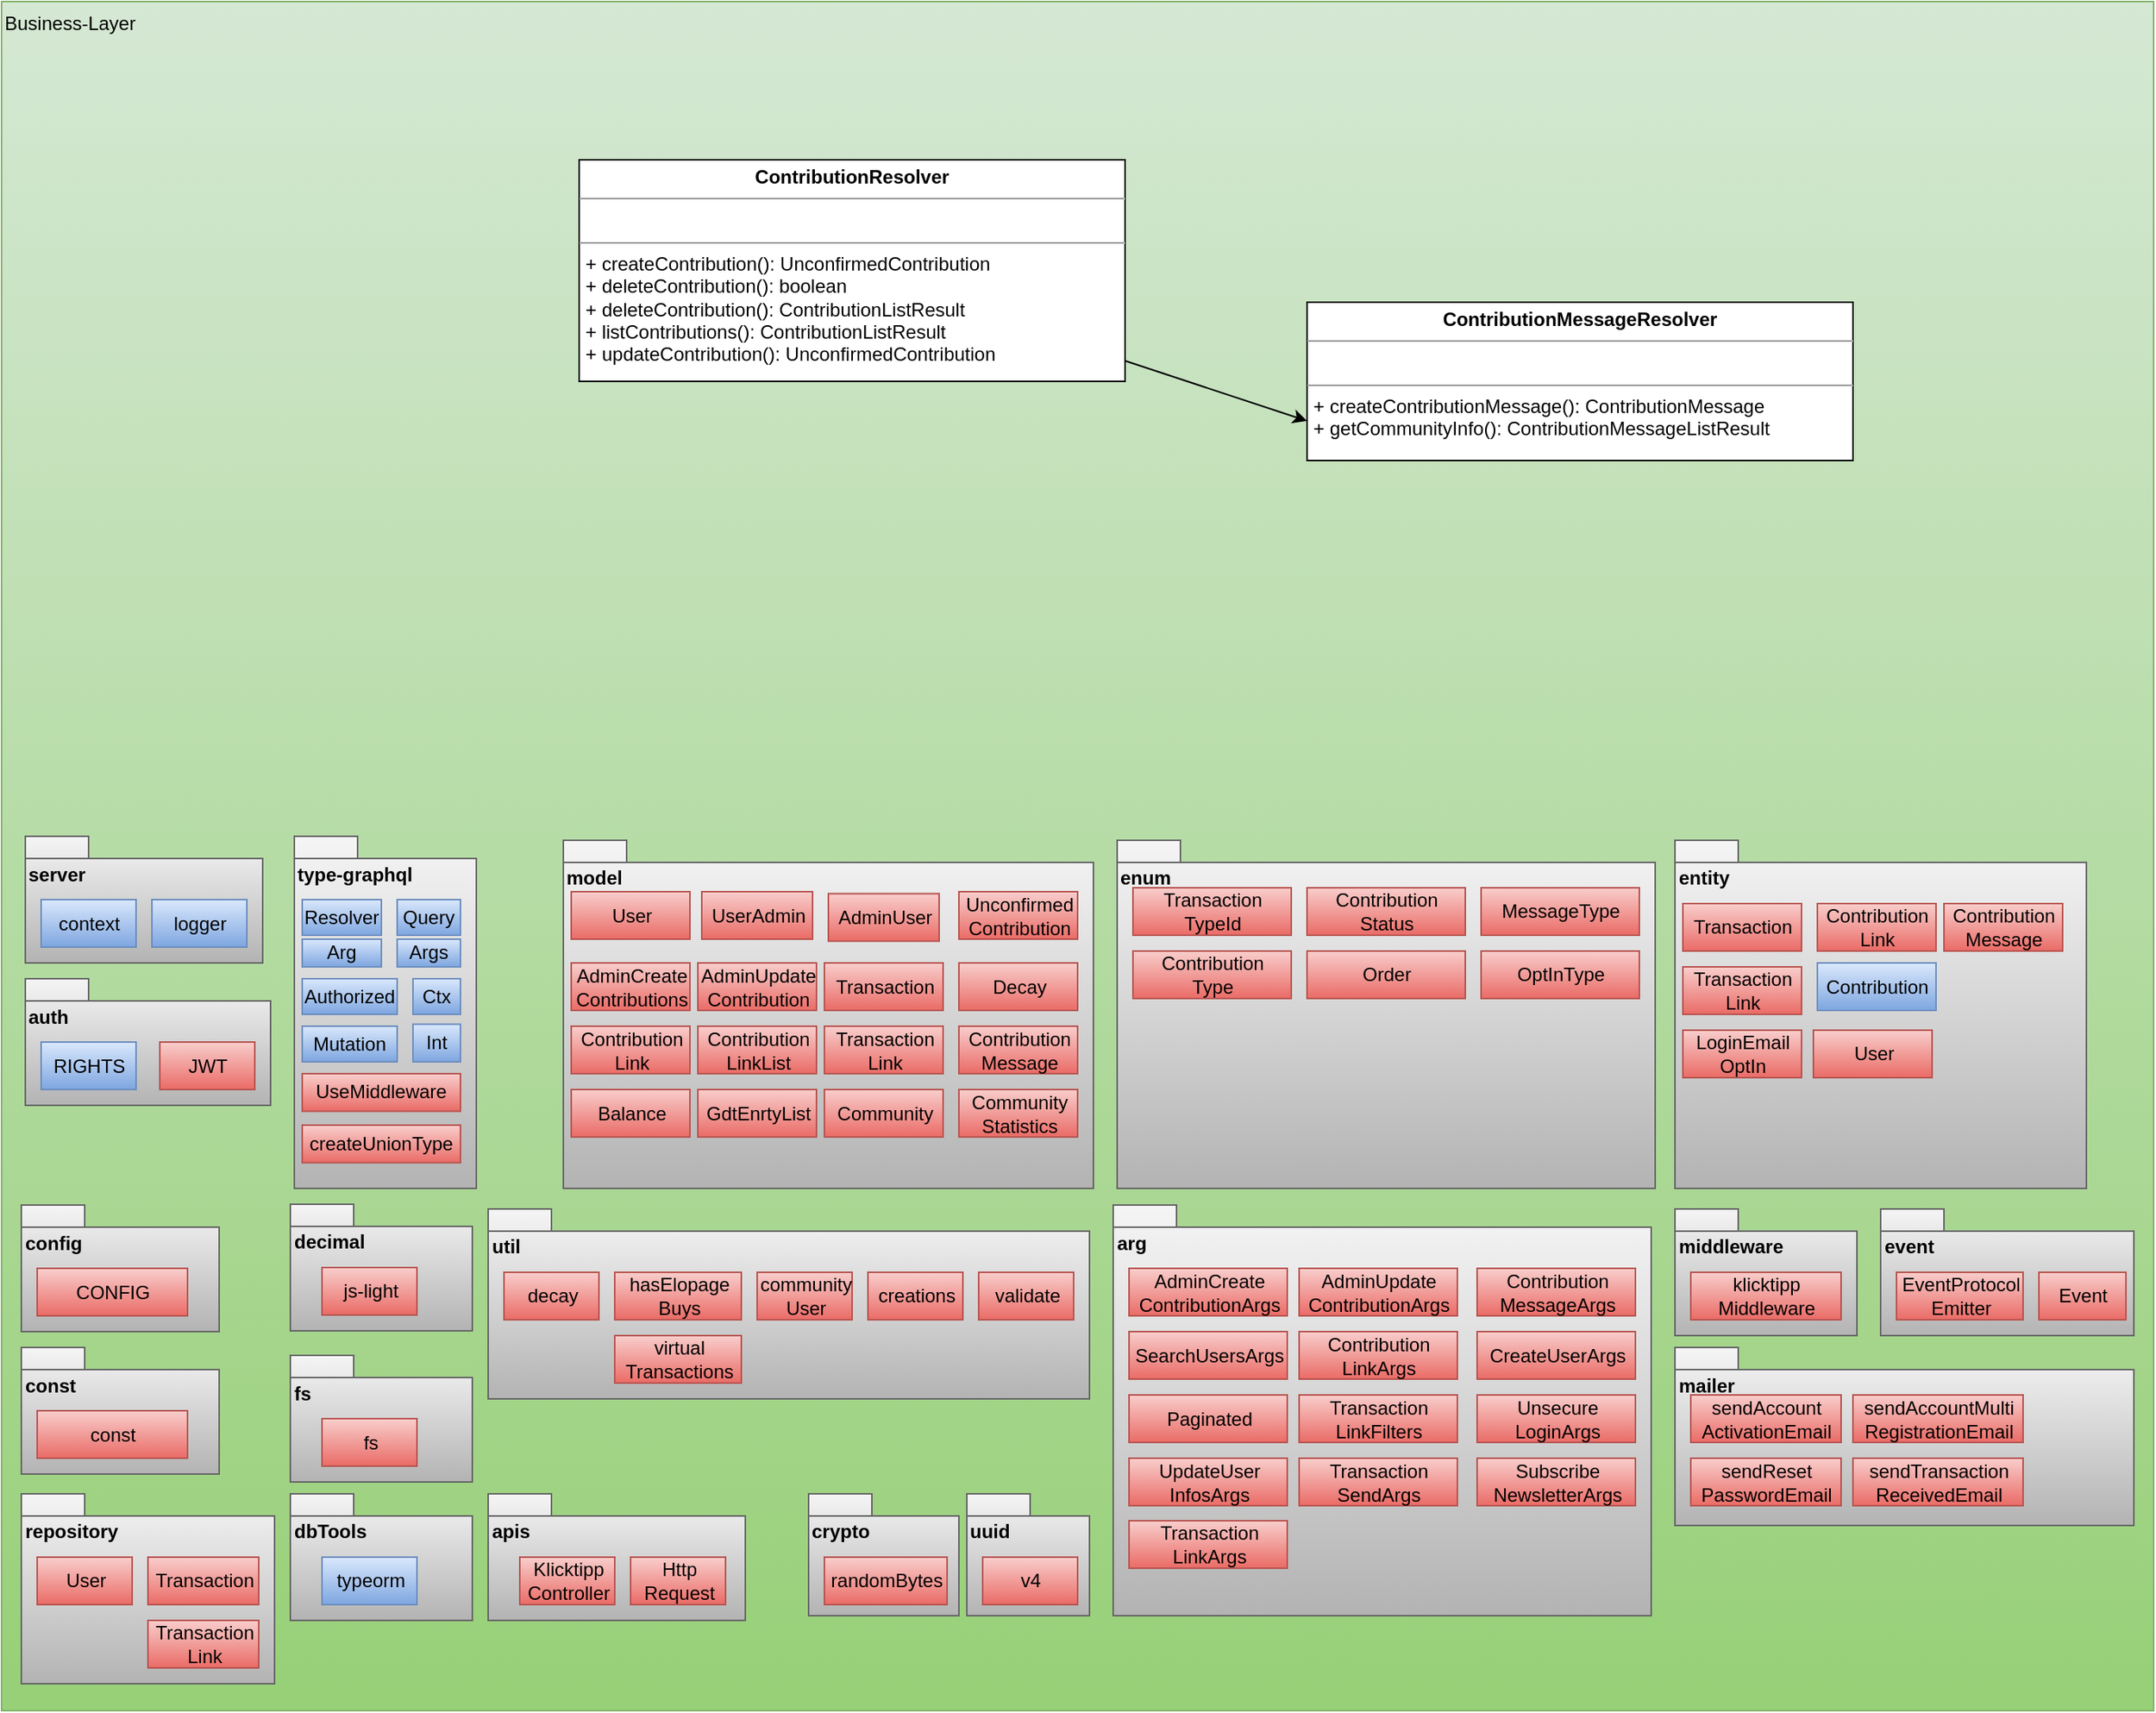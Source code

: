 <mxfile>
    <diagram id="ShO7q3t4R8ToIVqjYavh" name="Seite-1">
        <mxGraphModel dx="1022" dy="800" grid="1" gridSize="10" guides="1" tooltips="1" connect="1" arrows="1" fold="1" page="1" pageScale="1" pageWidth="2336" pageHeight="1654" math="0" shadow="0">
            <root>
                <mxCell id="0"/>
                <mxCell id="1" parent="0"/>
                <mxCell id="2" value="Business-Layer" style="rounded=0;whiteSpace=wrap;html=1;fillColor=#d5e8d4;strokeColor=#82b366;gradientColor=#97d077;align=left;verticalAlign=top;" parent="1" vertex="1">
                    <mxGeometry x="40" y="80" width="1360" height="1080" as="geometry"/>
                </mxCell>
                <mxCell id="15" value="server" style="shape=folder;fontStyle=1;spacingTop=10;tabWidth=40;tabHeight=14;tabPosition=left;html=1;align=left;verticalAlign=top;fillColor=#f5f5f5;gradientColor=#b3b3b3;strokeColor=#666666;" parent="1" vertex="1">
                    <mxGeometry x="55" y="607.5" width="150" height="80" as="geometry"/>
                </mxCell>
                <mxCell id="14" value="context" style="html=1;fillColor=#dae8fc;gradientColor=#7ea6e0;strokeColor=#6c8ebf;" parent="1" vertex="1">
                    <mxGeometry x="65" y="647.5" width="60" height="30" as="geometry"/>
                </mxCell>
                <mxCell id="16" value="logger" style="html=1;fillColor=#dae8fc;gradientColor=#7ea6e0;strokeColor=#6c8ebf;" parent="1" vertex="1">
                    <mxGeometry x="135" y="647.5" width="60" height="30" as="geometry"/>
                </mxCell>
                <mxCell id="17" value="model" style="shape=folder;fontStyle=1;spacingTop=10;tabWidth=40;tabHeight=14;tabPosition=left;html=1;align=left;verticalAlign=top;fillColor=#f5f5f5;gradientColor=#b3b3b3;strokeColor=#666666;" parent="1" vertex="1">
                    <mxGeometry x="395" y="610" width="335" height="220" as="geometry"/>
                </mxCell>
                <mxCell id="24" value="auth" style="shape=folder;fontStyle=1;spacingTop=10;tabWidth=40;tabHeight=14;tabPosition=left;html=1;align=left;verticalAlign=top;fillColor=#f5f5f5;gradientColor=#b3b3b3;strokeColor=#666666;" parent="1" vertex="1">
                    <mxGeometry x="55" y="697.5" width="155" height="80" as="geometry"/>
                </mxCell>
                <mxCell id="25" value="RIGHTS" style="html=1;fillColor=#dae8fc;gradientColor=#7ea6e0;strokeColor=#6c8ebf;" parent="1" vertex="1">
                    <mxGeometry x="65" y="737.5" width="60" height="30" as="geometry"/>
                </mxCell>
                <mxCell id="26" value="repository" style="shape=folder;fontStyle=1;spacingTop=10;tabWidth=40;tabHeight=14;tabPosition=left;html=1;align=left;verticalAlign=top;fillColor=#f5f5f5;gradientColor=#b3b3b3;strokeColor=#666666;" parent="1" vertex="1">
                    <mxGeometry x="52.5" y="1023" width="160" height="120" as="geometry"/>
                </mxCell>
                <mxCell id="27" value="User" style="html=1;fillColor=#f8cecc;gradientColor=#ea6b66;strokeColor=#b85450;" parent="1" vertex="1">
                    <mxGeometry x="62.5" y="1063" width="60" height="30" as="geometry"/>
                </mxCell>
                <mxCell id="28" value="arg" style="shape=folder;fontStyle=1;spacingTop=10;tabWidth=40;tabHeight=14;tabPosition=left;html=1;align=left;verticalAlign=top;fillColor=#f5f5f5;gradientColor=#b3b3b3;strokeColor=#666666;" parent="1" vertex="1">
                    <mxGeometry x="742.5" y="840.5" width="340" height="259.5" as="geometry"/>
                </mxCell>
                <mxCell id="29" value="AdminCreate&lt;br&gt;ContributionArgs" style="html=1;fillColor=#f8cecc;gradientColor=#ea6b66;strokeColor=#b85450;" parent="1" vertex="1">
                    <mxGeometry x="752.5" y="880.5" width="100" height="30" as="geometry"/>
                </mxCell>
                <mxCell id="30" value="AdminUpdate&lt;br&gt;ContributionArgs" style="html=1;fillColor=#f8cecc;gradientColor=#ea6b66;strokeColor=#b85450;" parent="1" vertex="1">
                    <mxGeometry x="860" y="880.5" width="100" height="30" as="geometry"/>
                </mxCell>
                <mxCell id="32" value="SearchUsersArgs" style="html=1;fillColor=#f8cecc;gradientColor=#ea6b66;strokeColor=#b85450;" parent="1" vertex="1">
                    <mxGeometry x="752.5" y="920.5" width="100" height="30" as="geometry"/>
                </mxCell>
                <mxCell id="33" value="Contribution&lt;br&gt;LinkArgs" style="html=1;fillColor=#f8cecc;gradientColor=#ea6b66;strokeColor=#b85450;" parent="1" vertex="1">
                    <mxGeometry x="860" y="920.5" width="100" height="30" as="geometry"/>
                </mxCell>
                <mxCell id="34" value="entity" style="shape=folder;fontStyle=1;spacingTop=10;tabWidth=40;tabHeight=14;tabPosition=left;html=1;align=left;verticalAlign=top;fillColor=#f5f5f5;gradientColor=#b3b3b3;strokeColor=#666666;" parent="1" vertex="1">
                    <mxGeometry x="1097.5" y="610" width="260" height="220" as="geometry"/>
                </mxCell>
                <mxCell id="35" value="Transaction" style="html=1;fillColor=#f8cecc;gradientColor=#ea6b66;strokeColor=#b85450;" parent="1" vertex="1">
                    <mxGeometry x="1102.5" y="650" width="75" height="30" as="geometry"/>
                </mxCell>
                <mxCell id="36" value="Contribution&lt;br&gt;Link" style="html=1;fillColor=#f8cecc;gradientColor=#ea6b66;strokeColor=#b85450;" parent="1" vertex="1">
                    <mxGeometry x="1187.5" y="650" width="75" height="30" as="geometry"/>
                </mxCell>
                <mxCell id="37" value="Transaction&lt;br&gt;Link" style="html=1;fillColor=#f8cecc;gradientColor=#ea6b66;strokeColor=#b85450;" parent="1" vertex="1">
                    <mxGeometry x="1102.5" y="690" width="75" height="30" as="geometry"/>
                </mxCell>
                <mxCell id="40" value="Transaction" style="html=1;fillColor=#f8cecc;gradientColor=#ea6b66;strokeColor=#b85450;" parent="1" vertex="1">
                    <mxGeometry x="132.5" y="1063" width="70" height="30" as="geometry"/>
                </mxCell>
                <mxCell id="43" value="Contribution" style="html=1;fillColor=#dae8fc;gradientColor=#7ea6e0;strokeColor=#6c8ebf;" parent="1" vertex="1">
                    <mxGeometry x="1187.5" y="687.5" width="75" height="30" as="geometry"/>
                </mxCell>
                <mxCell id="45" value="LoginEmail&lt;br&gt;OptIn" style="html=1;fillColor=#f8cecc;gradientColor=#ea6b66;strokeColor=#b85450;" parent="1" vertex="1">
                    <mxGeometry x="1102.5" y="730" width="75" height="30" as="geometry"/>
                </mxCell>
                <mxCell id="46" value="User" style="html=1;fillColor=#f8cecc;gradientColor=#ea6b66;strokeColor=#b85450;" parent="1" vertex="1">
                    <mxGeometry x="1185" y="730" width="75" height="30" as="geometry"/>
                </mxCell>
                <mxCell id="48" value="enum" style="shape=folder;fontStyle=1;spacingTop=10;tabWidth=40;tabHeight=14;tabPosition=left;html=1;align=left;verticalAlign=top;fillColor=#f5f5f5;gradientColor=#b3b3b3;strokeColor=#666666;" parent="1" vertex="1">
                    <mxGeometry x="745" y="610" width="340" height="220" as="geometry"/>
                </mxCell>
                <mxCell id="49" value="Transaction&lt;br&gt;TypeId" style="html=1;fillColor=#f8cecc;gradientColor=#ea6b66;strokeColor=#b85450;" parent="1" vertex="1">
                    <mxGeometry x="755" y="640" width="100" height="30" as="geometry"/>
                </mxCell>
                <mxCell id="50" value="Contribution&lt;br&gt;Type" style="html=1;fillColor=#f8cecc;gradientColor=#ea6b66;strokeColor=#b85450;" parent="1" vertex="1">
                    <mxGeometry x="755" y="680" width="100" height="30" as="geometry"/>
                </mxCell>
                <mxCell id="51" value="Contribution&lt;br&gt;Status" style="html=1;fillColor=#dae8fc;gradientColor=#7ea6e0;strokeColor=#6c8ebf;" parent="1" vertex="1">
                    <mxGeometry x="865" y="640" width="100" height="30" as="geometry"/>
                </mxCell>
                <mxCell id="53" value="Paginated" style="html=1;fillColor=#dae8fc;gradientColor=#7ea6e0;strokeColor=#6c8ebf;" parent="1" vertex="1">
                    <mxGeometry x="752.5" y="960.5" width="100" height="30" as="geometry"/>
                </mxCell>
                <mxCell id="54" value="Transaction&lt;br&gt;LinkFilters" style="html=1;fillColor=#f8cecc;gradientColor=#ea6b66;strokeColor=#b85450;" parent="1" vertex="1">
                    <mxGeometry x="860" y="960.5" width="100" height="30" as="geometry"/>
                </mxCell>
                <mxCell id="55" value="Order" style="html=1;fillColor=#dae8fc;gradientColor=#7ea6e0;strokeColor=#6c8ebf;" parent="1" vertex="1">
                    <mxGeometry x="865" y="680" width="100" height="30" as="geometry"/>
                </mxCell>
                <mxCell id="59" value="mailer" style="shape=folder;fontStyle=1;spacingTop=10;tabWidth=40;tabHeight=14;tabPosition=left;html=1;align=left;verticalAlign=top;fillColor=#f5f5f5;gradientColor=#b3b3b3;strokeColor=#666666;" parent="1" vertex="1">
                    <mxGeometry x="1097.5" y="930.5" width="290" height="112.5" as="geometry"/>
                </mxCell>
                <mxCell id="60" value="sendAccount&lt;br&gt;ActivationEmail" style="html=1;fillColor=#f8cecc;gradientColor=#ea6b66;strokeColor=#b85450;" parent="1" vertex="1">
                    <mxGeometry x="1107.5" y="960.5" width="95" height="30" as="geometry"/>
                </mxCell>
                <mxCell id="61" value="config" style="shape=folder;fontStyle=1;spacingTop=10;tabWidth=40;tabHeight=14;tabPosition=left;html=1;align=left;verticalAlign=top;fillColor=#f5f5f5;gradientColor=#b3b3b3;strokeColor=#666666;" parent="1" vertex="1">
                    <mxGeometry x="52.5" y="840.5" width="125" height="80" as="geometry"/>
                </mxCell>
                <mxCell id="62" value="CONFIG" style="html=1;fillColor=#f8cecc;gradientColor=#ea6b66;strokeColor=#b85450;" parent="1" vertex="1">
                    <mxGeometry x="62.5" y="880.5" width="95" height="30" as="geometry"/>
                </mxCell>
                <mxCell id="64" value="const" style="shape=folder;fontStyle=1;spacingTop=10;tabWidth=40;tabHeight=14;tabPosition=left;html=1;align=left;verticalAlign=top;fillColor=#f5f5f5;gradientColor=#b3b3b3;strokeColor=#666666;" parent="1" vertex="1">
                    <mxGeometry x="52.5" y="930.5" width="125" height="80" as="geometry"/>
                </mxCell>
                <mxCell id="65" value="const" style="html=1;fillColor=#f8cecc;gradientColor=#ea6b66;strokeColor=#b85450;" parent="1" vertex="1">
                    <mxGeometry x="62.5" y="970.5" width="95" height="30" as="geometry"/>
                </mxCell>
                <mxCell id="66" value="Contribution&lt;br&gt;Message" style="html=1;fillColor=#dae8fc;gradientColor=#7ea6e0;strokeColor=#6c8ebf;" parent="1" vertex="1">
                    <mxGeometry x="1267.5" y="650" width="75" height="30" as="geometry"/>
                </mxCell>
                <mxCell id="67" value="Contribution&lt;br&gt;MessageArgs" style="html=1;fillColor=#f8cecc;gradientColor=#ea6b66;strokeColor=#b85450;" parent="1" vertex="1">
                    <mxGeometry x="972.5" y="880.5" width="100" height="30" as="geometry"/>
                </mxCell>
                <mxCell id="68" value="MessageType" style="html=1;fillColor=#dae8fc;gradientColor=#7ea6e0;strokeColor=#6c8ebf;" parent="1" vertex="1">
                    <mxGeometry x="975" y="640" width="100" height="30" as="geometry"/>
                </mxCell>
                <mxCell id="70" value="type-graphql" style="shape=folder;fontStyle=1;spacingTop=10;tabWidth=40;tabHeight=14;tabPosition=left;html=1;align=left;verticalAlign=top;fillColor=#f5f5f5;gradientColor=#b3b3b3;strokeColor=#666666;" parent="1" vertex="1">
                    <mxGeometry x="225" y="607.5" width="115" height="222.5" as="geometry"/>
                </mxCell>
                <mxCell id="72" value="dbTools" style="shape=folder;fontStyle=1;spacingTop=10;tabWidth=40;tabHeight=14;tabPosition=left;html=1;align=left;verticalAlign=top;fillColor=#f5f5f5;gradientColor=#b3b3b3;strokeColor=#666666;" parent="1" vertex="1">
                    <mxGeometry x="222.5" y="1023" width="115" height="80" as="geometry"/>
                </mxCell>
                <mxCell id="73" value="typeorm" style="html=1;fillColor=#dae8fc;gradientColor=#7ea6e0;strokeColor=#6c8ebf;" parent="1" vertex="1">
                    <mxGeometry x="242.5" y="1063" width="60" height="30" as="geometry"/>
                </mxCell>
                <mxCell id="76" value="Resolver" style="rounded=0;whiteSpace=wrap;html=1;fillColor=#dae8fc;gradientColor=#7ea6e0;strokeColor=#6c8ebf;" parent="1" vertex="1">
                    <mxGeometry x="230" y="647.5" width="50" height="22.5" as="geometry"/>
                </mxCell>
                <mxCell id="77" value="Query" style="rounded=0;whiteSpace=wrap;html=1;fillColor=#dae8fc;gradientColor=#7ea6e0;strokeColor=#6c8ebf;" parent="1" vertex="1">
                    <mxGeometry x="290" y="647.5" width="40" height="22.5" as="geometry"/>
                </mxCell>
                <mxCell id="79" value="Arg" style="rounded=0;whiteSpace=wrap;html=1;fillColor=#dae8fc;gradientColor=#7ea6e0;strokeColor=#6c8ebf;" parent="1" vertex="1">
                    <mxGeometry x="230" y="672.5" width="50" height="17.5" as="geometry"/>
                </mxCell>
                <mxCell id="80" value="Args" style="rounded=0;whiteSpace=wrap;html=1;fillColor=#dae8fc;gradientColor=#7ea6e0;strokeColor=#6c8ebf;" parent="1" vertex="1">
                    <mxGeometry x="290" y="672.5" width="40" height="17.5" as="geometry"/>
                </mxCell>
                <mxCell id="81" value="Authorized" style="rounded=0;whiteSpace=wrap;html=1;fillColor=#dae8fc;gradientColor=#7ea6e0;strokeColor=#6c8ebf;" parent="1" vertex="1">
                    <mxGeometry x="230" y="697.5" width="60" height="22.5" as="geometry"/>
                </mxCell>
                <mxCell id="82" value="Mutation" style="rounded=0;whiteSpace=wrap;html=1;fillColor=#dae8fc;gradientColor=#7ea6e0;strokeColor=#6c8ebf;" parent="1" vertex="1">
                    <mxGeometry x="230" y="727.5" width="60" height="22.5" as="geometry"/>
                </mxCell>
                <mxCell id="83" value="Ctx" style="rounded=0;whiteSpace=wrap;html=1;fillColor=#dae8fc;gradientColor=#7ea6e0;strokeColor=#6c8ebf;" parent="1" vertex="1">
                    <mxGeometry x="300" y="697.5" width="30" height="22.5" as="geometry"/>
                </mxCell>
                <mxCell id="84" value="fs" style="shape=folder;fontStyle=1;spacingTop=10;tabWidth=40;tabHeight=14;tabPosition=left;html=1;align=left;verticalAlign=top;fillColor=#f5f5f5;gradientColor=#b3b3b3;strokeColor=#666666;" parent="1" vertex="1">
                    <mxGeometry x="222.5" y="935.5" width="115" height="80" as="geometry"/>
                </mxCell>
                <mxCell id="85" value="fs" style="html=1;fillColor=#f8cecc;gradientColor=#ea6b66;strokeColor=#b85450;" parent="1" vertex="1">
                    <mxGeometry x="242.5" y="975.5" width="60" height="30" as="geometry"/>
                </mxCell>
                <mxCell id="86" value="JWT" style="html=1;fillColor=#f8cecc;gradientColor=#ea6b66;strokeColor=#b85450;" parent="1" vertex="1">
                    <mxGeometry x="140" y="737.5" width="60" height="30" as="geometry"/>
                </mxCell>
                <mxCell id="87" value="CreateUserArgs" style="html=1;fillColor=#f8cecc;gradientColor=#ea6b66;strokeColor=#b85450;" parent="1" vertex="1">
                    <mxGeometry x="972.5" y="920.5" width="100" height="30" as="geometry"/>
                </mxCell>
                <mxCell id="88" value="Unsecure&lt;br&gt;LoginArgs" style="html=1;fillColor=#f8cecc;gradientColor=#ea6b66;strokeColor=#b85450;" parent="1" vertex="1">
                    <mxGeometry x="972.5" y="960.5" width="100" height="30" as="geometry"/>
                </mxCell>
                <mxCell id="89" value="UpdateUser&lt;br&gt;InfosArgs" style="html=1;fillColor=#f8cecc;gradientColor=#ea6b66;strokeColor=#b85450;" parent="1" vertex="1">
                    <mxGeometry x="752.5" y="1000.5" width="100" height="30" as="geometry"/>
                </mxCell>
                <mxCell id="90" value="middleware" style="shape=folder;fontStyle=1;spacingTop=10;tabWidth=40;tabHeight=14;tabPosition=left;html=1;align=left;verticalAlign=top;fillColor=#f5f5f5;gradientColor=#b3b3b3;strokeColor=#666666;" parent="1" vertex="1">
                    <mxGeometry x="1097.5" y="843" width="115" height="80" as="geometry"/>
                </mxCell>
                <mxCell id="91" value="klicktipp&lt;br&gt;Middleware" style="html=1;fillColor=#f8cecc;gradientColor=#ea6b66;strokeColor=#b85450;" parent="1" vertex="1">
                    <mxGeometry x="1107.5" y="883" width="95" height="30" as="geometry"/>
                </mxCell>
                <mxCell id="92" value="OptInType" style="html=1;fillColor=#f8cecc;gradientColor=#ea6b66;strokeColor=#b85450;" parent="1" vertex="1">
                    <mxGeometry x="975" y="680" width="100" height="30" as="geometry"/>
                </mxCell>
                <mxCell id="93" value="sendReset&lt;br&gt;PasswordEmail" style="html=1;fillColor=#f8cecc;gradientColor=#ea6b66;strokeColor=#b85450;" parent="1" vertex="1">
                    <mxGeometry x="1107.5" y="1000.5" width="95" height="30" as="geometry"/>
                </mxCell>
                <mxCell id="94" value="sendAccountMulti&lt;br&gt;RegistrationEmail" style="html=1;fillColor=#f8cecc;gradientColor=#ea6b66;strokeColor=#b85450;" parent="1" vertex="1">
                    <mxGeometry x="1210" y="960.5" width="107.5" height="30" as="geometry"/>
                </mxCell>
                <mxCell id="95" value="apis" style="shape=folder;fontStyle=1;spacingTop=10;tabWidth=40;tabHeight=14;tabPosition=left;html=1;align=left;verticalAlign=top;fillColor=#f5f5f5;gradientColor=#b3b3b3;strokeColor=#666666;" parent="1" vertex="1">
                    <mxGeometry x="347.5" y="1023" width="162.5" height="80" as="geometry"/>
                </mxCell>
                <mxCell id="96" value="Klicktipp&lt;br&gt;Controller" style="html=1;fillColor=#f8cecc;gradientColor=#ea6b66;strokeColor=#b85450;" parent="1" vertex="1">
                    <mxGeometry x="367.5" y="1063" width="60" height="30" as="geometry"/>
                </mxCell>
                <mxCell id="97" value="event" style="shape=folder;fontStyle=1;spacingTop=10;tabWidth=40;tabHeight=14;tabPosition=left;html=1;align=left;verticalAlign=top;fillColor=#f5f5f5;gradientColor=#b3b3b3;strokeColor=#666666;" parent="1" vertex="1">
                    <mxGeometry x="1227.5" y="843" width="160" height="80" as="geometry"/>
                </mxCell>
                <mxCell id="98" value="EventProtocol&lt;br&gt;Emitter" style="html=1;fillColor=#f8cecc;gradientColor=#ea6b66;strokeColor=#b85450;" parent="1" vertex="1">
                    <mxGeometry x="1237.5" y="883" width="80" height="30" as="geometry"/>
                </mxCell>
                <mxCell id="99" value="Event" style="html=1;fillColor=#f8cecc;gradientColor=#ea6b66;strokeColor=#b85450;" parent="1" vertex="1">
                    <mxGeometry x="1327.5" y="883" width="55" height="30" as="geometry"/>
                </mxCell>
                <mxCell id="101" value="Int" style="rounded=0;whiteSpace=wrap;html=1;fillColor=#dae8fc;gradientColor=#7ea6e0;strokeColor=#6c8ebf;" parent="1" vertex="1">
                    <mxGeometry x="300" y="726.25" width="30" height="23.75" as="geometry"/>
                </mxCell>
                <mxCell id="102" value="decimal" style="shape=folder;fontStyle=1;spacingTop=10;tabWidth=40;tabHeight=14;tabPosition=left;html=1;align=left;verticalAlign=top;fillColor=#f5f5f5;gradientColor=#b3b3b3;strokeColor=#666666;" parent="1" vertex="1">
                    <mxGeometry x="222.5" y="840" width="115" height="80" as="geometry"/>
                </mxCell>
                <mxCell id="103" value="js-light" style="html=1;fillColor=#f8cecc;gradientColor=#ea6b66;strokeColor=#b85450;" parent="1" vertex="1">
                    <mxGeometry x="242.5" y="880" width="60" height="30" as="geometry"/>
                </mxCell>
                <mxCell id="104" value="UserAdmin" style="html=1;fillColor=#f8cecc;gradientColor=#ea6b66;strokeColor=#b85450;" parent="1" vertex="1">
                    <mxGeometry x="482.5" y="642.5" width="70" height="30" as="geometry"/>
                </mxCell>
                <mxCell id="105" value="Unconfirmed&lt;br&gt;Contribution" style="html=1;fillColor=#f8cecc;gradientColor=#ea6b66;strokeColor=#b85450;" parent="1" vertex="1">
                    <mxGeometry x="645" y="642.5" width="75" height="30" as="geometry"/>
                </mxCell>
                <mxCell id="106" value="AdminCreate&lt;br&gt;Contributions" style="html=1;fillColor=#f8cecc;gradientColor=#ea6b66;strokeColor=#b85450;" parent="1" vertex="1">
                    <mxGeometry x="400" y="687.5" width="75" height="30" as="geometry"/>
                </mxCell>
                <mxCell id="107" value="AdminUpdate&lt;br&gt;Contribution" style="html=1;fillColor=#f8cecc;gradientColor=#ea6b66;strokeColor=#b85450;" parent="1" vertex="1">
                    <mxGeometry x="480" y="687.5" width="75" height="30" as="geometry"/>
                </mxCell>
                <mxCell id="108" value="Contribution&lt;br&gt;Link" style="html=1;fillColor=#f8cecc;gradientColor=#ea6b66;strokeColor=#b85450;" parent="1" vertex="1">
                    <mxGeometry x="400" y="727.5" width="75" height="30" as="geometry"/>
                </mxCell>
                <mxCell id="109" value="Contribution&lt;br&gt;LinkList" style="html=1;fillColor=#f8cecc;gradientColor=#ea6b66;strokeColor=#b85450;" parent="1" vertex="1">
                    <mxGeometry x="480" y="727.5" width="75" height="30" as="geometry"/>
                </mxCell>
                <mxCell id="110" value="Transaction" style="html=1;fillColor=#f8cecc;gradientColor=#ea6b66;strokeColor=#b85450;" parent="1" vertex="1">
                    <mxGeometry x="560" y="687.5" width="75" height="30" as="geometry"/>
                </mxCell>
                <mxCell id="111" value="Transaction&lt;br&gt;Link" style="html=1;fillColor=#f8cecc;gradientColor=#ea6b66;strokeColor=#b85450;" parent="1" vertex="1">
                    <mxGeometry x="560" y="727.5" width="75" height="30" as="geometry"/>
                </mxCell>
                <mxCell id="112" value="User" style="html=1;fillColor=#f8cecc;gradientColor=#ea6b66;strokeColor=#b85450;" parent="1" vertex="1">
                    <mxGeometry x="400" y="642.5" width="75" height="30" as="geometry"/>
                </mxCell>
                <mxCell id="113" value="Decay" style="html=1;fillColor=#f8cecc;gradientColor=#ea6b66;strokeColor=#b85450;" parent="1" vertex="1">
                    <mxGeometry x="645" y="687.5" width="75" height="30" as="geometry"/>
                </mxCell>
                <mxCell id="114" value="Contribution&lt;br&gt;Message" style="html=1;fillColor=#dae8fc;gradientColor=#7ea6e0;strokeColor=#6c8ebf;" parent="1" vertex="1">
                    <mxGeometry x="645" y="727.5" width="75" height="30" as="geometry"/>
                </mxCell>
                <mxCell id="115" value="AdminUser" style="html=1;fillColor=#f8cecc;gradientColor=#ea6b66;strokeColor=#b85450;" parent="1" vertex="1">
                    <mxGeometry x="562.5" y="643.75" width="70" height="30" as="geometry"/>
                </mxCell>
                <mxCell id="118" value="sendTransaction&lt;br&gt;ReceivedEmail" style="html=1;fillColor=#f8cecc;gradientColor=#ea6b66;strokeColor=#b85450;" parent="1" vertex="1">
                    <mxGeometry x="1210" y="1000.5" width="107.5" height="30" as="geometry"/>
                </mxCell>
                <mxCell id="119" value="Transaction&lt;br&gt;SendArgs" style="html=1;fillColor=#f8cecc;gradientColor=#ea6b66;strokeColor=#b85450;" parent="1" vertex="1">
                    <mxGeometry x="860" y="1000.5" width="100" height="30" as="geometry"/>
                </mxCell>
                <mxCell id="120" value="Transaction&lt;br&gt;Link" style="html=1;fillColor=#f8cecc;gradientColor=#ea6b66;strokeColor=#b85450;" parent="1" vertex="1">
                    <mxGeometry x="132.5" y="1103" width="70" height="30" as="geometry"/>
                </mxCell>
                <mxCell id="124" value="util" style="shape=folder;fontStyle=1;spacingTop=10;tabWidth=40;tabHeight=14;tabPosition=left;html=1;align=left;verticalAlign=top;fillColor=#f5f5f5;gradientColor=#b3b3b3;strokeColor=#666666;" parent="1" vertex="1">
                    <mxGeometry x="347.5" y="843" width="380" height="120" as="geometry"/>
                </mxCell>
                <mxCell id="125" value="decay" style="html=1;fillColor=#f8cecc;gradientColor=#ea6b66;strokeColor=#b85450;" parent="1" vertex="1">
                    <mxGeometry x="357.5" y="883" width="60" height="30" as="geometry"/>
                </mxCell>
                <mxCell id="126" value="hasElopage&lt;br&gt;Buys" style="html=1;fillColor=#f8cecc;gradientColor=#ea6b66;strokeColor=#b85450;" parent="1" vertex="1">
                    <mxGeometry x="427.5" y="883" width="80" height="30" as="geometry"/>
                </mxCell>
                <mxCell id="127" value="community&lt;br&gt;User" style="html=1;fillColor=#f8cecc;gradientColor=#ea6b66;strokeColor=#b85450;" parent="1" vertex="1">
                    <mxGeometry x="517.5" y="883" width="60" height="30" as="geometry"/>
                </mxCell>
                <mxCell id="128" value="creations" style="html=1;fillColor=#f8cecc;gradientColor=#ea6b66;strokeColor=#b85450;" parent="1" vertex="1">
                    <mxGeometry x="587.5" y="883" width="60" height="30" as="geometry"/>
                </mxCell>
                <mxCell id="129" value="validate" style="html=1;fillColor=#f8cecc;gradientColor=#ea6b66;strokeColor=#b85450;" parent="1" vertex="1">
                    <mxGeometry x="657.5" y="883" width="60" height="30" as="geometry"/>
                </mxCell>
                <mxCell id="130" value="virtual&lt;br&gt;Transactions" style="html=1;fillColor=#f8cecc;gradientColor=#ea6b66;strokeColor=#b85450;" parent="1" vertex="1">
                    <mxGeometry x="427.5" y="923" width="80" height="30" as="geometry"/>
                </mxCell>
                <mxCell id="132" value="Balance" style="html=1;fillColor=#f8cecc;gradientColor=#ea6b66;strokeColor=#b85450;" parent="1" vertex="1">
                    <mxGeometry x="400" y="767.5" width="75" height="30" as="geometry"/>
                </mxCell>
                <mxCell id="133" value="&lt;p style=&quot;margin: 0px ; margin-top: 4px ; text-align: center&quot;&gt;&lt;b&gt;ContributionMessageResolver&lt;/b&gt;&lt;/p&gt;&lt;hr size=&quot;1&quot;&gt;&lt;p style=&quot;margin: 0px ; margin-left: 4px&quot;&gt;&lt;br&gt;&lt;/p&gt;&lt;hr size=&quot;1&quot;&gt;&lt;p style=&quot;margin: 0px ; margin-left: 4px&quot;&gt;+ createContributionMessage():&amp;nbsp;ContributionMessage&lt;/p&gt;&lt;p style=&quot;margin: 0px ; margin-left: 4px&quot;&gt;&lt;span&gt;+ getCommunityInfo(): ContributionMessageListResult&lt;/span&gt;&lt;/p&gt;" style="verticalAlign=top;align=left;overflow=fill;fontSize=12;fontFamily=Helvetica;html=1;" parent="1" vertex="1">
                    <mxGeometry x="865" y="270" width="345" height="100" as="geometry"/>
                </mxCell>
                <mxCell id="134" value="GdtEnrtyList" style="html=1;fillColor=#f8cecc;gradientColor=#ea6b66;strokeColor=#b85450;" parent="1" vertex="1">
                    <mxGeometry x="480" y="767.5" width="75" height="30" as="geometry"/>
                </mxCell>
                <mxCell id="135" value="Http&lt;br&gt;Request" style="html=1;fillColor=#f8cecc;gradientColor=#ea6b66;strokeColor=#b85450;" parent="1" vertex="1">
                    <mxGeometry x="437.5" y="1063" width="60" height="30" as="geometry"/>
                </mxCell>
                <mxCell id="136" value="Community" style="html=1;fillColor=#f8cecc;gradientColor=#ea6b66;strokeColor=#b85450;" parent="1" vertex="1">
                    <mxGeometry x="560" y="767.5" width="75" height="30" as="geometry"/>
                </mxCell>
                <mxCell id="145" style="edgeStyle=none;html=1;entryX=0;entryY=0.75;entryDx=0;entryDy=0;" edge="1" parent="1" source="137" target="133">
                    <mxGeometry relative="1" as="geometry"/>
                </mxCell>
                <mxCell id="137" value="&lt;p style=&quot;margin: 0px ; margin-top: 4px ; text-align: center&quot;&gt;&lt;b&gt;ContributionResolver&lt;/b&gt;&lt;/p&gt;&lt;hr size=&quot;1&quot;&gt;&lt;p style=&quot;margin: 0px ; margin-left: 4px&quot;&gt;&lt;br&gt;&lt;/p&gt;&lt;hr size=&quot;1&quot;&gt;&lt;p style=&quot;margin: 0px ; margin-left: 4px&quot;&gt;+ createContribution():&amp;nbsp;UnconfirmedContribution&lt;/p&gt;&lt;p style=&quot;margin: 0px ; margin-left: 4px&quot;&gt;&lt;span&gt;+ deleteContribution(): boolean&lt;/span&gt;&lt;/p&gt;&lt;p style=&quot;margin: 0px ; margin-left: 4px&quot;&gt;&lt;span&gt;+ deleteContribution(): ContributionListResult&lt;/span&gt;&lt;/p&gt;&lt;p style=&quot;margin: 0px ; margin-left: 4px&quot;&gt;&lt;span&gt;+ listContributions(): ContributionListResult&lt;/span&gt;&lt;/p&gt;&lt;p style=&quot;margin: 0px ; margin-left: 4px&quot;&gt;&lt;span&gt;+ updateContribution(): UnconfirmedContribution&lt;/span&gt;&lt;/p&gt;" style="verticalAlign=top;align=left;overflow=fill;fontSize=12;fontFamily=Helvetica;html=1;" parent="1" vertex="1">
                    <mxGeometry x="405" y="180" width="345" height="140" as="geometry"/>
                </mxCell>
                <mxCell id="138" value="Contribution&lt;br&gt;Message" style="html=1;fillColor=#f8cecc;gradientColor=#ea6b66;strokeColor=#b85450;" parent="1" vertex="1">
                    <mxGeometry x="1267.5" y="650" width="75" height="30" as="geometry"/>
                </mxCell>
                <mxCell id="139" value="Contribution" style="html=1;fillColor=#dae8fc;gradientColor=#7ea6e0;strokeColor=#6c8ebf;" parent="1" vertex="1">
                    <mxGeometry x="1187.5" y="687.5" width="75" height="30" as="geometry"/>
                </mxCell>
                <mxCell id="140" value="MessageType" style="html=1;fillColor=#f8cecc;gradientColor=#ea6b66;strokeColor=#b85450;" parent="1" vertex="1">
                    <mxGeometry x="975" y="640" width="100" height="30" as="geometry"/>
                </mxCell>
                <mxCell id="141" value="Contribution&lt;br&gt;Status" style="html=1;fillColor=#f8cecc;gradientColor=#ea6b66;strokeColor=#b85450;" parent="1" vertex="1">
                    <mxGeometry x="865" y="640" width="100" height="30" as="geometry"/>
                </mxCell>
                <mxCell id="142" value="Order" style="html=1;fillColor=#f8cecc;gradientColor=#ea6b66;strokeColor=#b85450;" parent="1" vertex="1">
                    <mxGeometry x="865" y="680" width="100" height="30" as="geometry"/>
                </mxCell>
                <mxCell id="143" value="Contribution&lt;br&gt;Message" style="html=1;fillColor=#f8cecc;gradientColor=#ea6b66;strokeColor=#b85450;" parent="1" vertex="1">
                    <mxGeometry x="645" y="727.5" width="75" height="30" as="geometry"/>
                </mxCell>
                <mxCell id="144" value="Paginated" style="html=1;fillColor=#f8cecc;gradientColor=#ea6b66;strokeColor=#b85450;" parent="1" vertex="1">
                    <mxGeometry x="752.5" y="960.5" width="100" height="30" as="geometry"/>
                </mxCell>
                <mxCell id="146" value="Subscribe&lt;br&gt;NewsletterArgs" style="html=1;fillColor=#f8cecc;gradientColor=#ea6b66;strokeColor=#b85450;" vertex="1" parent="1">
                    <mxGeometry x="972.5" y="1000.5" width="100" height="30" as="geometry"/>
                </mxCell>
                <mxCell id="147" value="Community&lt;br&gt;Statistics" style="html=1;fillColor=#f8cecc;gradientColor=#ea6b66;strokeColor=#b85450;" vertex="1" parent="1">
                    <mxGeometry x="645" y="767.5" width="75" height="30" as="geometry"/>
                </mxCell>
                <mxCell id="148" value="UseMiddleware" style="rounded=0;whiteSpace=wrap;html=1;fillColor=#f8cecc;gradientColor=#ea6b66;strokeColor=#b85450;" vertex="1" parent="1">
                    <mxGeometry x="230" y="757.5" width="100" height="23.75" as="geometry"/>
                </mxCell>
                <mxCell id="149" value="createUnionType" style="rounded=0;whiteSpace=wrap;html=1;fillColor=#f8cecc;gradientColor=#ea6b66;strokeColor=#b85450;" vertex="1" parent="1">
                    <mxGeometry x="230" y="790" width="100" height="23.75" as="geometry"/>
                </mxCell>
                <mxCell id="150" value="Transaction&lt;br&gt;LinkArgs" style="html=1;fillColor=#f8cecc;gradientColor=#ea6b66;strokeColor=#b85450;" vertex="1" parent="1">
                    <mxGeometry x="752.5" y="1040" width="100" height="30" as="geometry"/>
                </mxCell>
                <mxCell id="151" value="uuid" style="shape=folder;fontStyle=1;spacingTop=10;tabWidth=40;tabHeight=14;tabPosition=left;html=1;align=left;verticalAlign=top;fillColor=#f5f5f5;gradientColor=#b3b3b3;strokeColor=#666666;" vertex="1" parent="1">
                    <mxGeometry x="650" y="1023" width="77.5" height="77" as="geometry"/>
                </mxCell>
                <mxCell id="152" value="v4" style="html=1;fillColor=#f8cecc;gradientColor=#ea6b66;strokeColor=#b85450;" vertex="1" parent="1">
                    <mxGeometry x="660" y="1063" width="60" height="30" as="geometry"/>
                </mxCell>
                <mxCell id="153" value="crypto" style="shape=folder;fontStyle=1;spacingTop=10;tabWidth=40;tabHeight=14;tabPosition=left;html=1;align=left;verticalAlign=top;fillColor=#f5f5f5;gradientColor=#b3b3b3;strokeColor=#666666;" vertex="1" parent="1">
                    <mxGeometry x="550" y="1023" width="95" height="77" as="geometry"/>
                </mxCell>
                <mxCell id="154" value="randomBytes" style="html=1;fillColor=#f8cecc;gradientColor=#ea6b66;strokeColor=#b85450;" vertex="1" parent="1">
                    <mxGeometry x="560" y="1063" width="77.5" height="30" as="geometry"/>
                </mxCell>
            </root>
        </mxGraphModel>
    </diagram>
</mxfile>